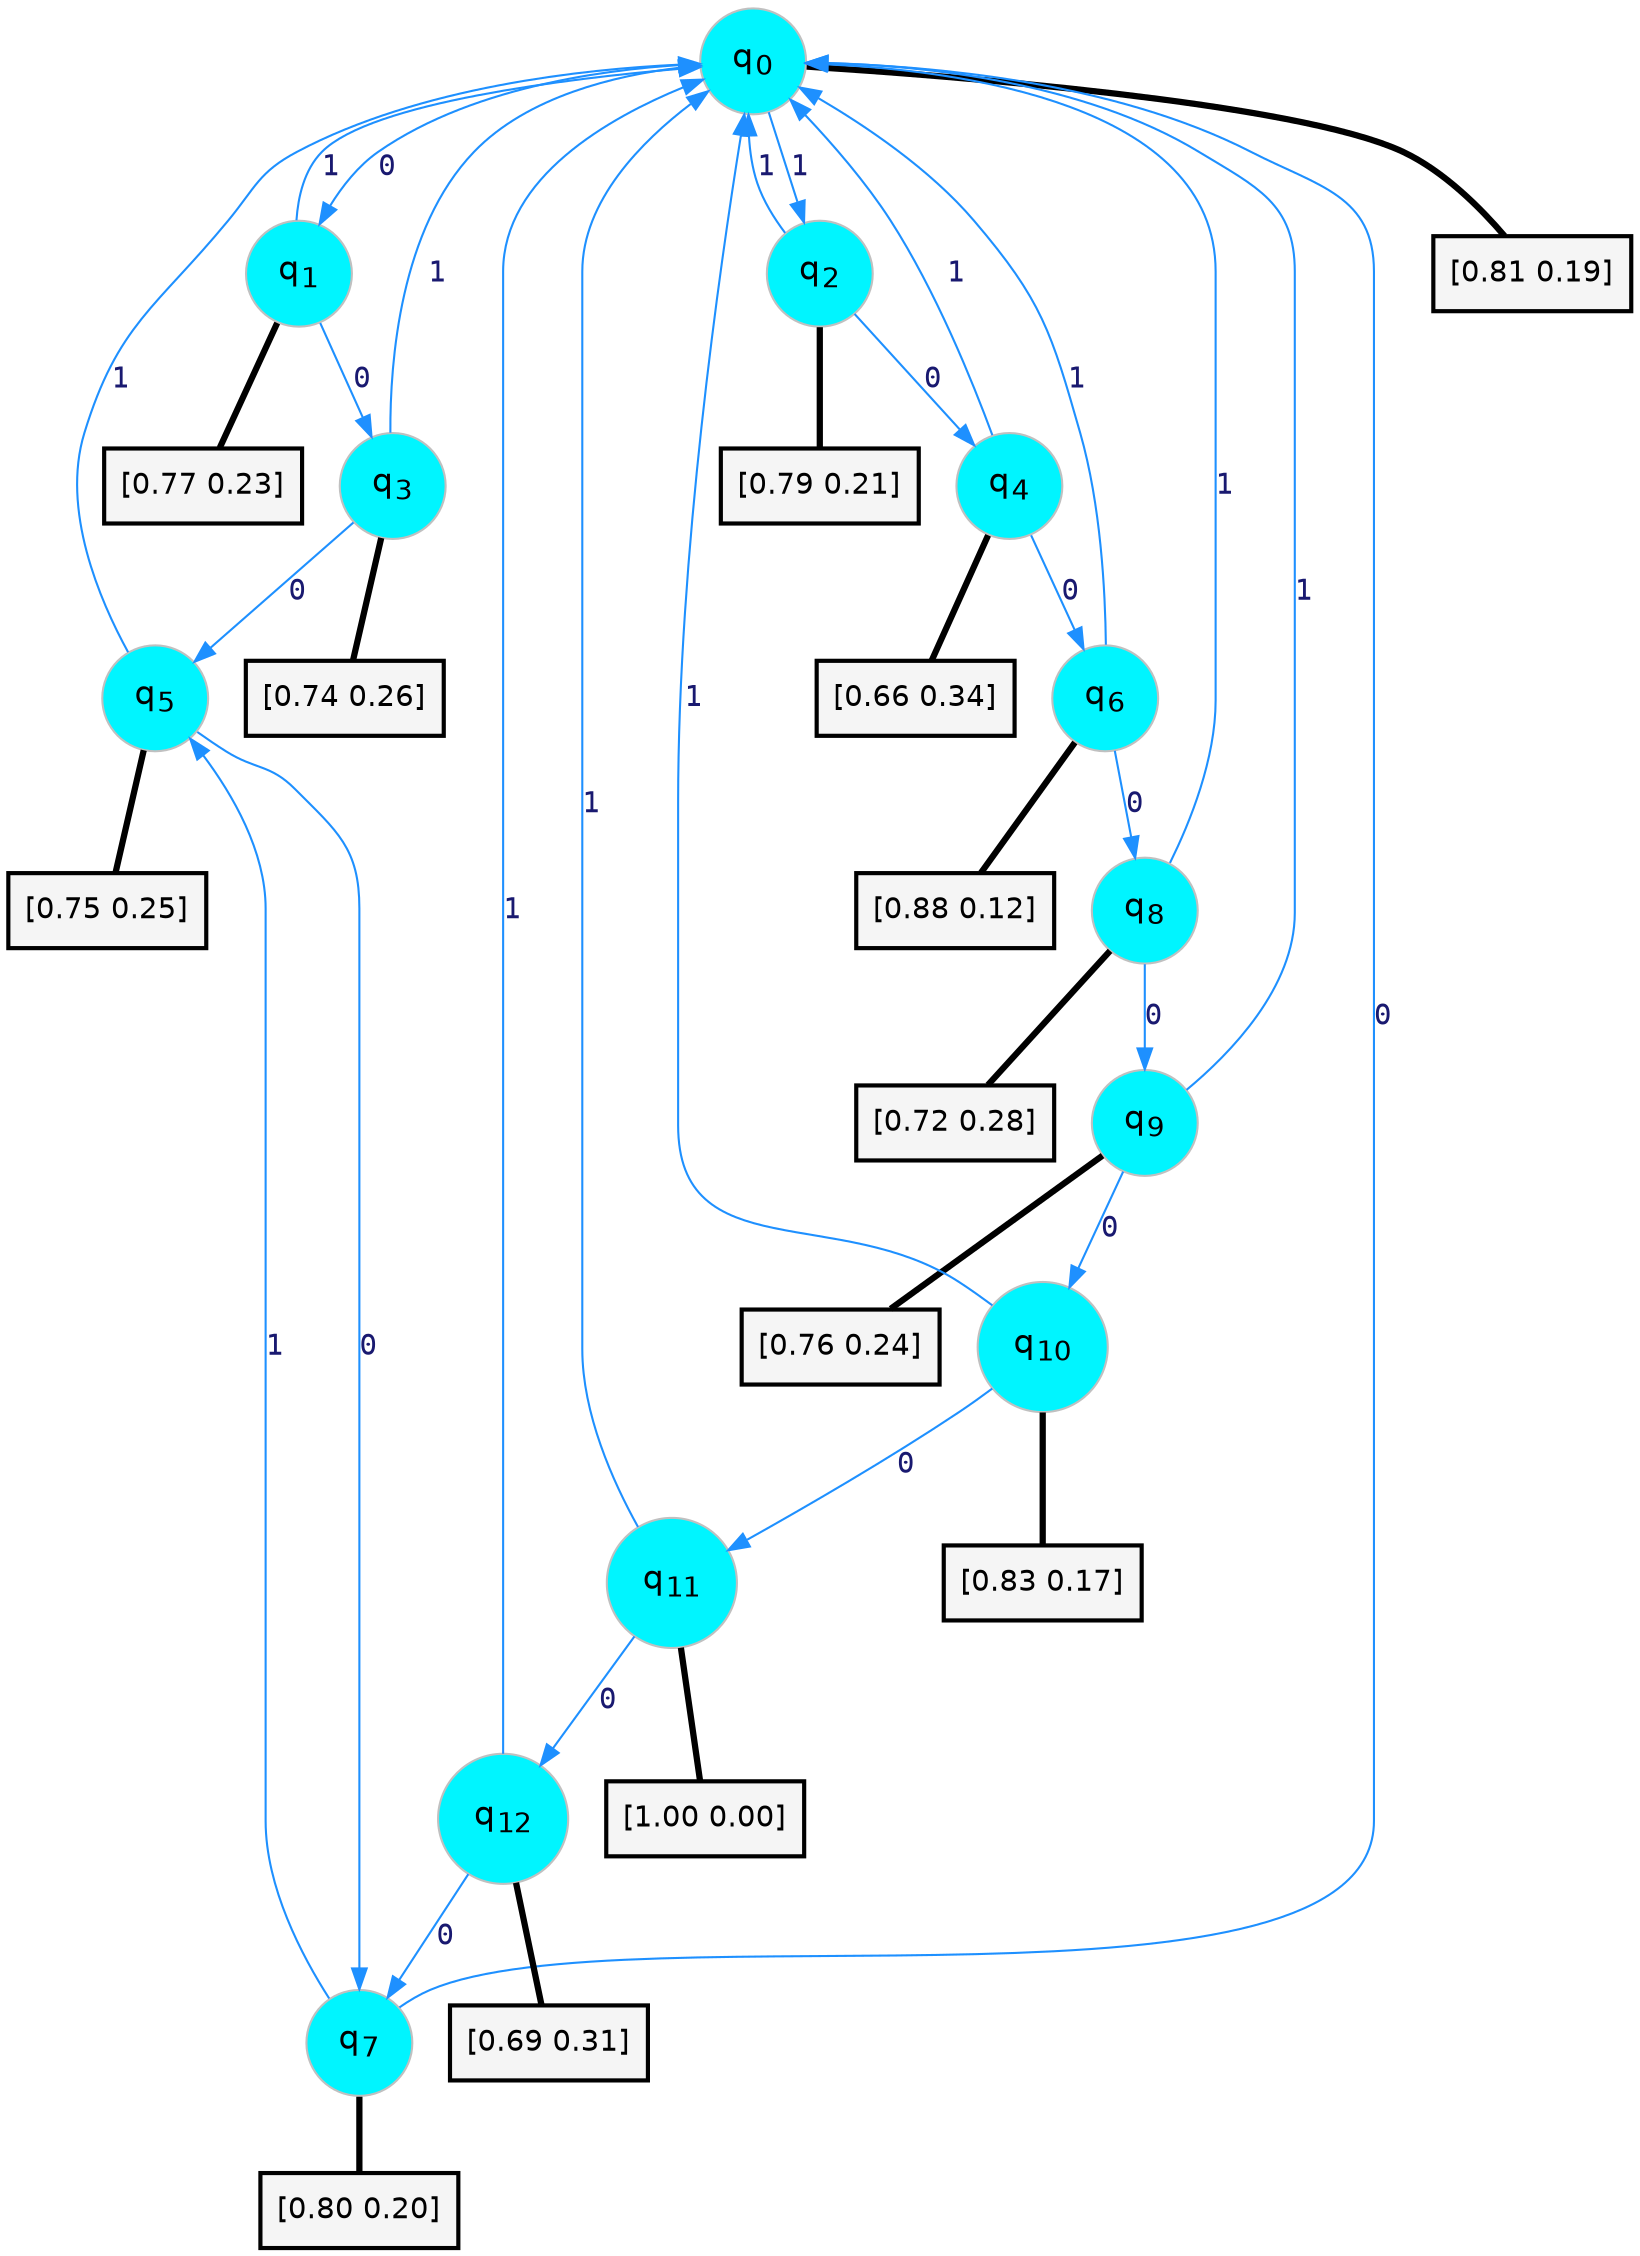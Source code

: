 digraph G {
graph [
bgcolor=transparent, dpi=300, rankdir=TD, size="40,25"];
node [
color=gray, fillcolor=turquoise1, fontcolor=black, fontname=Helvetica, fontsize=16, fontweight=bold, shape=circle, style=filled];
edge [
arrowsize=1, color=dodgerblue1, fontcolor=midnightblue, fontname=courier, fontweight=bold, penwidth=1, style=solid, weight=20];
0[label=<q<SUB>0</SUB>>];
1[label=<q<SUB>1</SUB>>];
2[label=<q<SUB>2</SUB>>];
3[label=<q<SUB>3</SUB>>];
4[label=<q<SUB>4</SUB>>];
5[label=<q<SUB>5</SUB>>];
6[label=<q<SUB>6</SUB>>];
7[label=<q<SUB>7</SUB>>];
8[label=<q<SUB>8</SUB>>];
9[label=<q<SUB>9</SUB>>];
10[label=<q<SUB>10</SUB>>];
11[label=<q<SUB>11</SUB>>];
12[label=<q<SUB>12</SUB>>];
13[label="[0.81 0.19]", shape=box,fontcolor=black, fontname=Helvetica, fontsize=14, penwidth=2, fillcolor=whitesmoke,color=black];
14[label="[0.77 0.23]", shape=box,fontcolor=black, fontname=Helvetica, fontsize=14, penwidth=2, fillcolor=whitesmoke,color=black];
15[label="[0.79 0.21]", shape=box,fontcolor=black, fontname=Helvetica, fontsize=14, penwidth=2, fillcolor=whitesmoke,color=black];
16[label="[0.74 0.26]", shape=box,fontcolor=black, fontname=Helvetica, fontsize=14, penwidth=2, fillcolor=whitesmoke,color=black];
17[label="[0.66 0.34]", shape=box,fontcolor=black, fontname=Helvetica, fontsize=14, penwidth=2, fillcolor=whitesmoke,color=black];
18[label="[0.75 0.25]", shape=box,fontcolor=black, fontname=Helvetica, fontsize=14, penwidth=2, fillcolor=whitesmoke,color=black];
19[label="[0.88 0.12]", shape=box,fontcolor=black, fontname=Helvetica, fontsize=14, penwidth=2, fillcolor=whitesmoke,color=black];
20[label="[0.80 0.20]", shape=box,fontcolor=black, fontname=Helvetica, fontsize=14, penwidth=2, fillcolor=whitesmoke,color=black];
21[label="[0.72 0.28]", shape=box,fontcolor=black, fontname=Helvetica, fontsize=14, penwidth=2, fillcolor=whitesmoke,color=black];
22[label="[0.76 0.24]", shape=box,fontcolor=black, fontname=Helvetica, fontsize=14, penwidth=2, fillcolor=whitesmoke,color=black];
23[label="[0.83 0.17]", shape=box,fontcolor=black, fontname=Helvetica, fontsize=14, penwidth=2, fillcolor=whitesmoke,color=black];
24[label="[1.00 0.00]", shape=box,fontcolor=black, fontname=Helvetica, fontsize=14, penwidth=2, fillcolor=whitesmoke,color=black];
25[label="[0.69 0.31]", shape=box,fontcolor=black, fontname=Helvetica, fontsize=14, penwidth=2, fillcolor=whitesmoke,color=black];
0->1 [label=0];
0->2 [label=1];
0->13 [arrowhead=none, penwidth=3,color=black];
1->3 [label=0];
1->0 [label=1];
1->14 [arrowhead=none, penwidth=3,color=black];
2->4 [label=0];
2->0 [label=1];
2->15 [arrowhead=none, penwidth=3,color=black];
3->5 [label=0];
3->0 [label=1];
3->16 [arrowhead=none, penwidth=3,color=black];
4->6 [label=0];
4->0 [label=1];
4->17 [arrowhead=none, penwidth=3,color=black];
5->7 [label=0];
5->0 [label=1];
5->18 [arrowhead=none, penwidth=3,color=black];
6->8 [label=0];
6->0 [label=1];
6->19 [arrowhead=none, penwidth=3,color=black];
7->0 [label=0];
7->5 [label=1];
7->20 [arrowhead=none, penwidth=3,color=black];
8->9 [label=0];
8->0 [label=1];
8->21 [arrowhead=none, penwidth=3,color=black];
9->10 [label=0];
9->0 [label=1];
9->22 [arrowhead=none, penwidth=3,color=black];
10->11 [label=0];
10->0 [label=1];
10->23 [arrowhead=none, penwidth=3,color=black];
11->12 [label=0];
11->0 [label=1];
11->24 [arrowhead=none, penwidth=3,color=black];
12->7 [label=0];
12->0 [label=1];
12->25 [arrowhead=none, penwidth=3,color=black];
}
